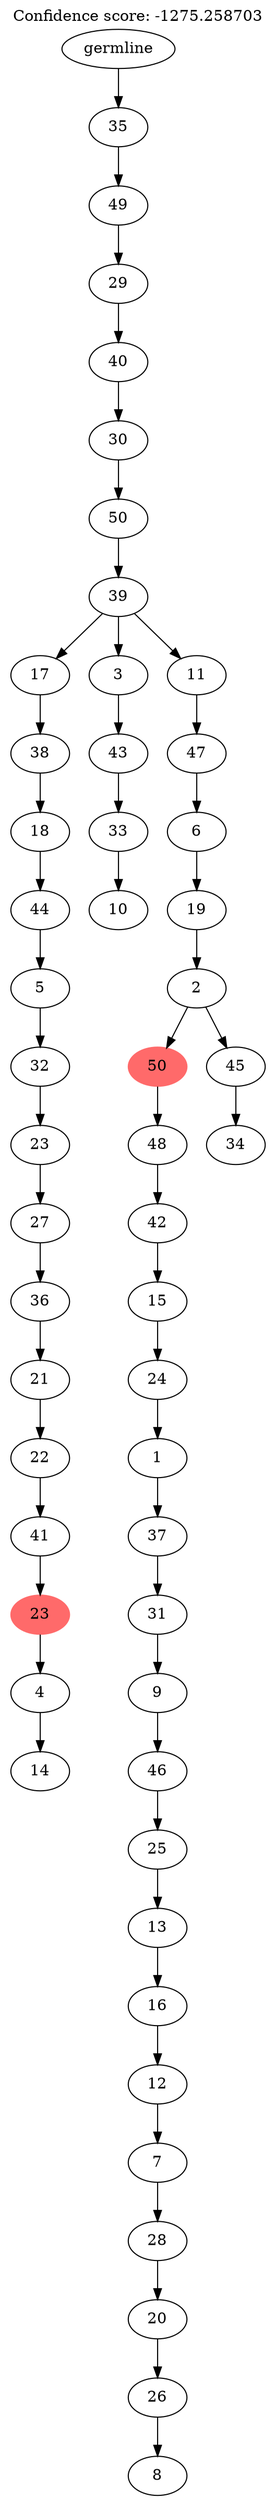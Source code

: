 digraph g {
	"51" -> "52";
	"52" [label="14"];
	"50" -> "51";
	"51" [label="4"];
	"49" -> "50";
	"50" [color=indianred1, style=filled, label="23"];
	"48" -> "49";
	"49" [label="41"];
	"47" -> "48";
	"48" [label="22"];
	"46" -> "47";
	"47" [label="21"];
	"45" -> "46";
	"46" [label="36"];
	"44" -> "45";
	"45" [label="27"];
	"43" -> "44";
	"44" [label="23"];
	"42" -> "43";
	"43" [label="32"];
	"41" -> "42";
	"42" [label="5"];
	"40" -> "41";
	"41" [label="44"];
	"39" -> "40";
	"40" [label="18"];
	"38" -> "39";
	"39" [label="38"];
	"36" -> "37";
	"37" [label="10"];
	"35" -> "36";
	"36" [label="33"];
	"34" -> "35";
	"35" [label="43"];
	"32" -> "33";
	"33" [label="8"];
	"31" -> "32";
	"32" [label="26"];
	"30" -> "31";
	"31" [label="20"];
	"29" -> "30";
	"30" [label="28"];
	"28" -> "29";
	"29" [label="7"];
	"27" -> "28";
	"28" [label="12"];
	"26" -> "27";
	"27" [label="16"];
	"25" -> "26";
	"26" [label="13"];
	"24" -> "25";
	"25" [label="25"];
	"23" -> "24";
	"24" [label="46"];
	"22" -> "23";
	"23" [label="9"];
	"21" -> "22";
	"22" [label="31"];
	"20" -> "21";
	"21" [label="37"];
	"19" -> "20";
	"20" [label="1"];
	"18" -> "19";
	"19" [label="24"];
	"17" -> "18";
	"18" [label="15"];
	"16" -> "17";
	"17" [label="42"];
	"15" -> "16";
	"16" [label="48"];
	"13" -> "14";
	"14" [label="34"];
	"12" -> "13";
	"13" [label="45"];
	"12" -> "15";
	"15" [color=indianred1, style=filled, label="50"];
	"11" -> "12";
	"12" [label="2"];
	"10" -> "11";
	"11" [label="19"];
	"9" -> "10";
	"10" [label="6"];
	"8" -> "9";
	"9" [label="47"];
	"7" -> "8";
	"8" [label="11"];
	"7" -> "34";
	"34" [label="3"];
	"7" -> "38";
	"38" [label="17"];
	"6" -> "7";
	"7" [label="39"];
	"5" -> "6";
	"6" [label="50"];
	"4" -> "5";
	"5" [label="30"];
	"3" -> "4";
	"4" [label="40"];
	"2" -> "3";
	"3" [label="29"];
	"1" -> "2";
	"2" [label="49"];
	"0" -> "1";
	"1" [label="35"];
	"0" [label="germline"];
	labelloc="t";
	label="Confidence score: -1275.258703";
}
